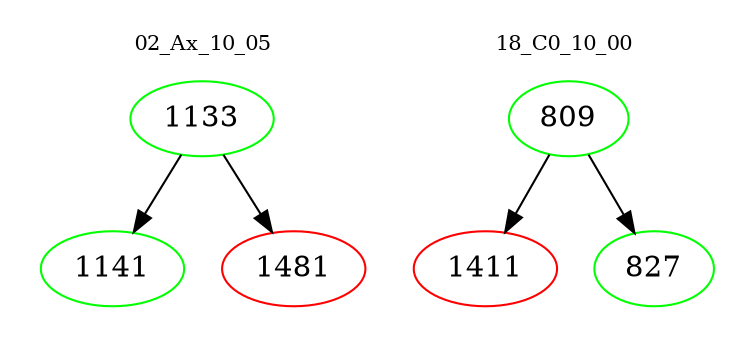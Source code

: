 digraph{
subgraph cluster_0 {
color = white
label = "02_Ax_10_05";
fontsize=10;
T0_1133 [label="1133", color="green"]
T0_1133 -> T0_1141 [color="black"]
T0_1141 [label="1141", color="green"]
T0_1133 -> T0_1481 [color="black"]
T0_1481 [label="1481", color="red"]
}
subgraph cluster_1 {
color = white
label = "18_C0_10_00";
fontsize=10;
T1_809 [label="809", color="green"]
T1_809 -> T1_1411 [color="black"]
T1_1411 [label="1411", color="red"]
T1_809 -> T1_827 [color="black"]
T1_827 [label="827", color="green"]
}
}
